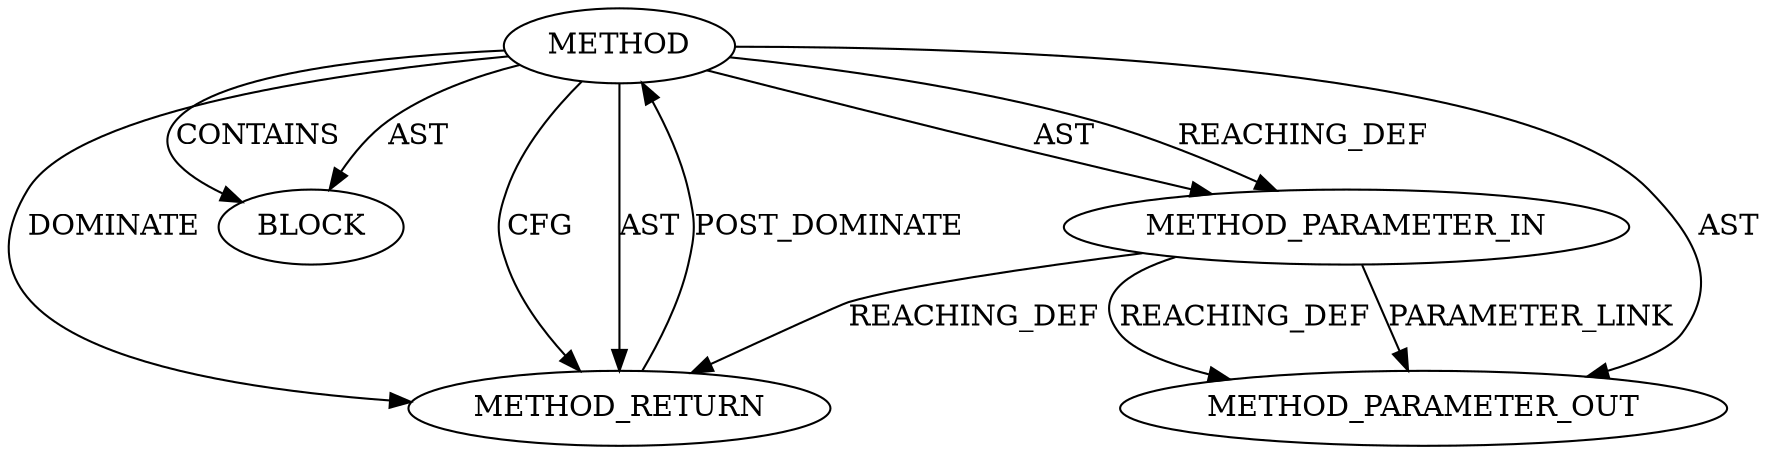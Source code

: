 digraph {
  27304 [label=METHOD_PARAMETER_OUT ORDER=1 CODE="p1" IS_VARIADIC=false TYPE_FULL_NAME="ANY" EVALUATION_STRATEGY="BY_VALUE" INDEX=1 NAME="p1"]
  25761 [label=BLOCK ORDER=1 ARGUMENT_INDEX=1 CODE="<empty>" TYPE_FULL_NAME="ANY"]
  25759 [label=METHOD AST_PARENT_TYPE="NAMESPACE_BLOCK" AST_PARENT_FULL_NAME="<global>" ORDER=0 CODE="<empty>" FULL_NAME="EVP_get_cipherbyobj" IS_EXTERNAL=true FILENAME="<empty>" SIGNATURE="" NAME="EVP_get_cipherbyobj"]
  25762 [label=METHOD_RETURN ORDER=2 CODE="RET" TYPE_FULL_NAME="ANY" EVALUATION_STRATEGY="BY_VALUE"]
  25760 [label=METHOD_PARAMETER_IN ORDER=1 CODE="p1" IS_VARIADIC=false TYPE_FULL_NAME="ANY" EVALUATION_STRATEGY="BY_VALUE" INDEX=1 NAME="p1"]
  25760 -> 25762 [label=REACHING_DEF VARIABLE="p1"]
  25759 -> 25760 [label=AST ]
  25760 -> 27304 [label=PARAMETER_LINK ]
  25759 -> 25761 [label=CONTAINS ]
  25759 -> 27304 [label=AST ]
  25759 -> 25762 [label=CFG ]
  25760 -> 27304 [label=REACHING_DEF VARIABLE="p1"]
  25759 -> 25760 [label=REACHING_DEF VARIABLE=""]
  25759 -> 25762 [label=AST ]
  25759 -> 25761 [label=AST ]
  25759 -> 25762 [label=DOMINATE ]
  25762 -> 25759 [label=POST_DOMINATE ]
}
